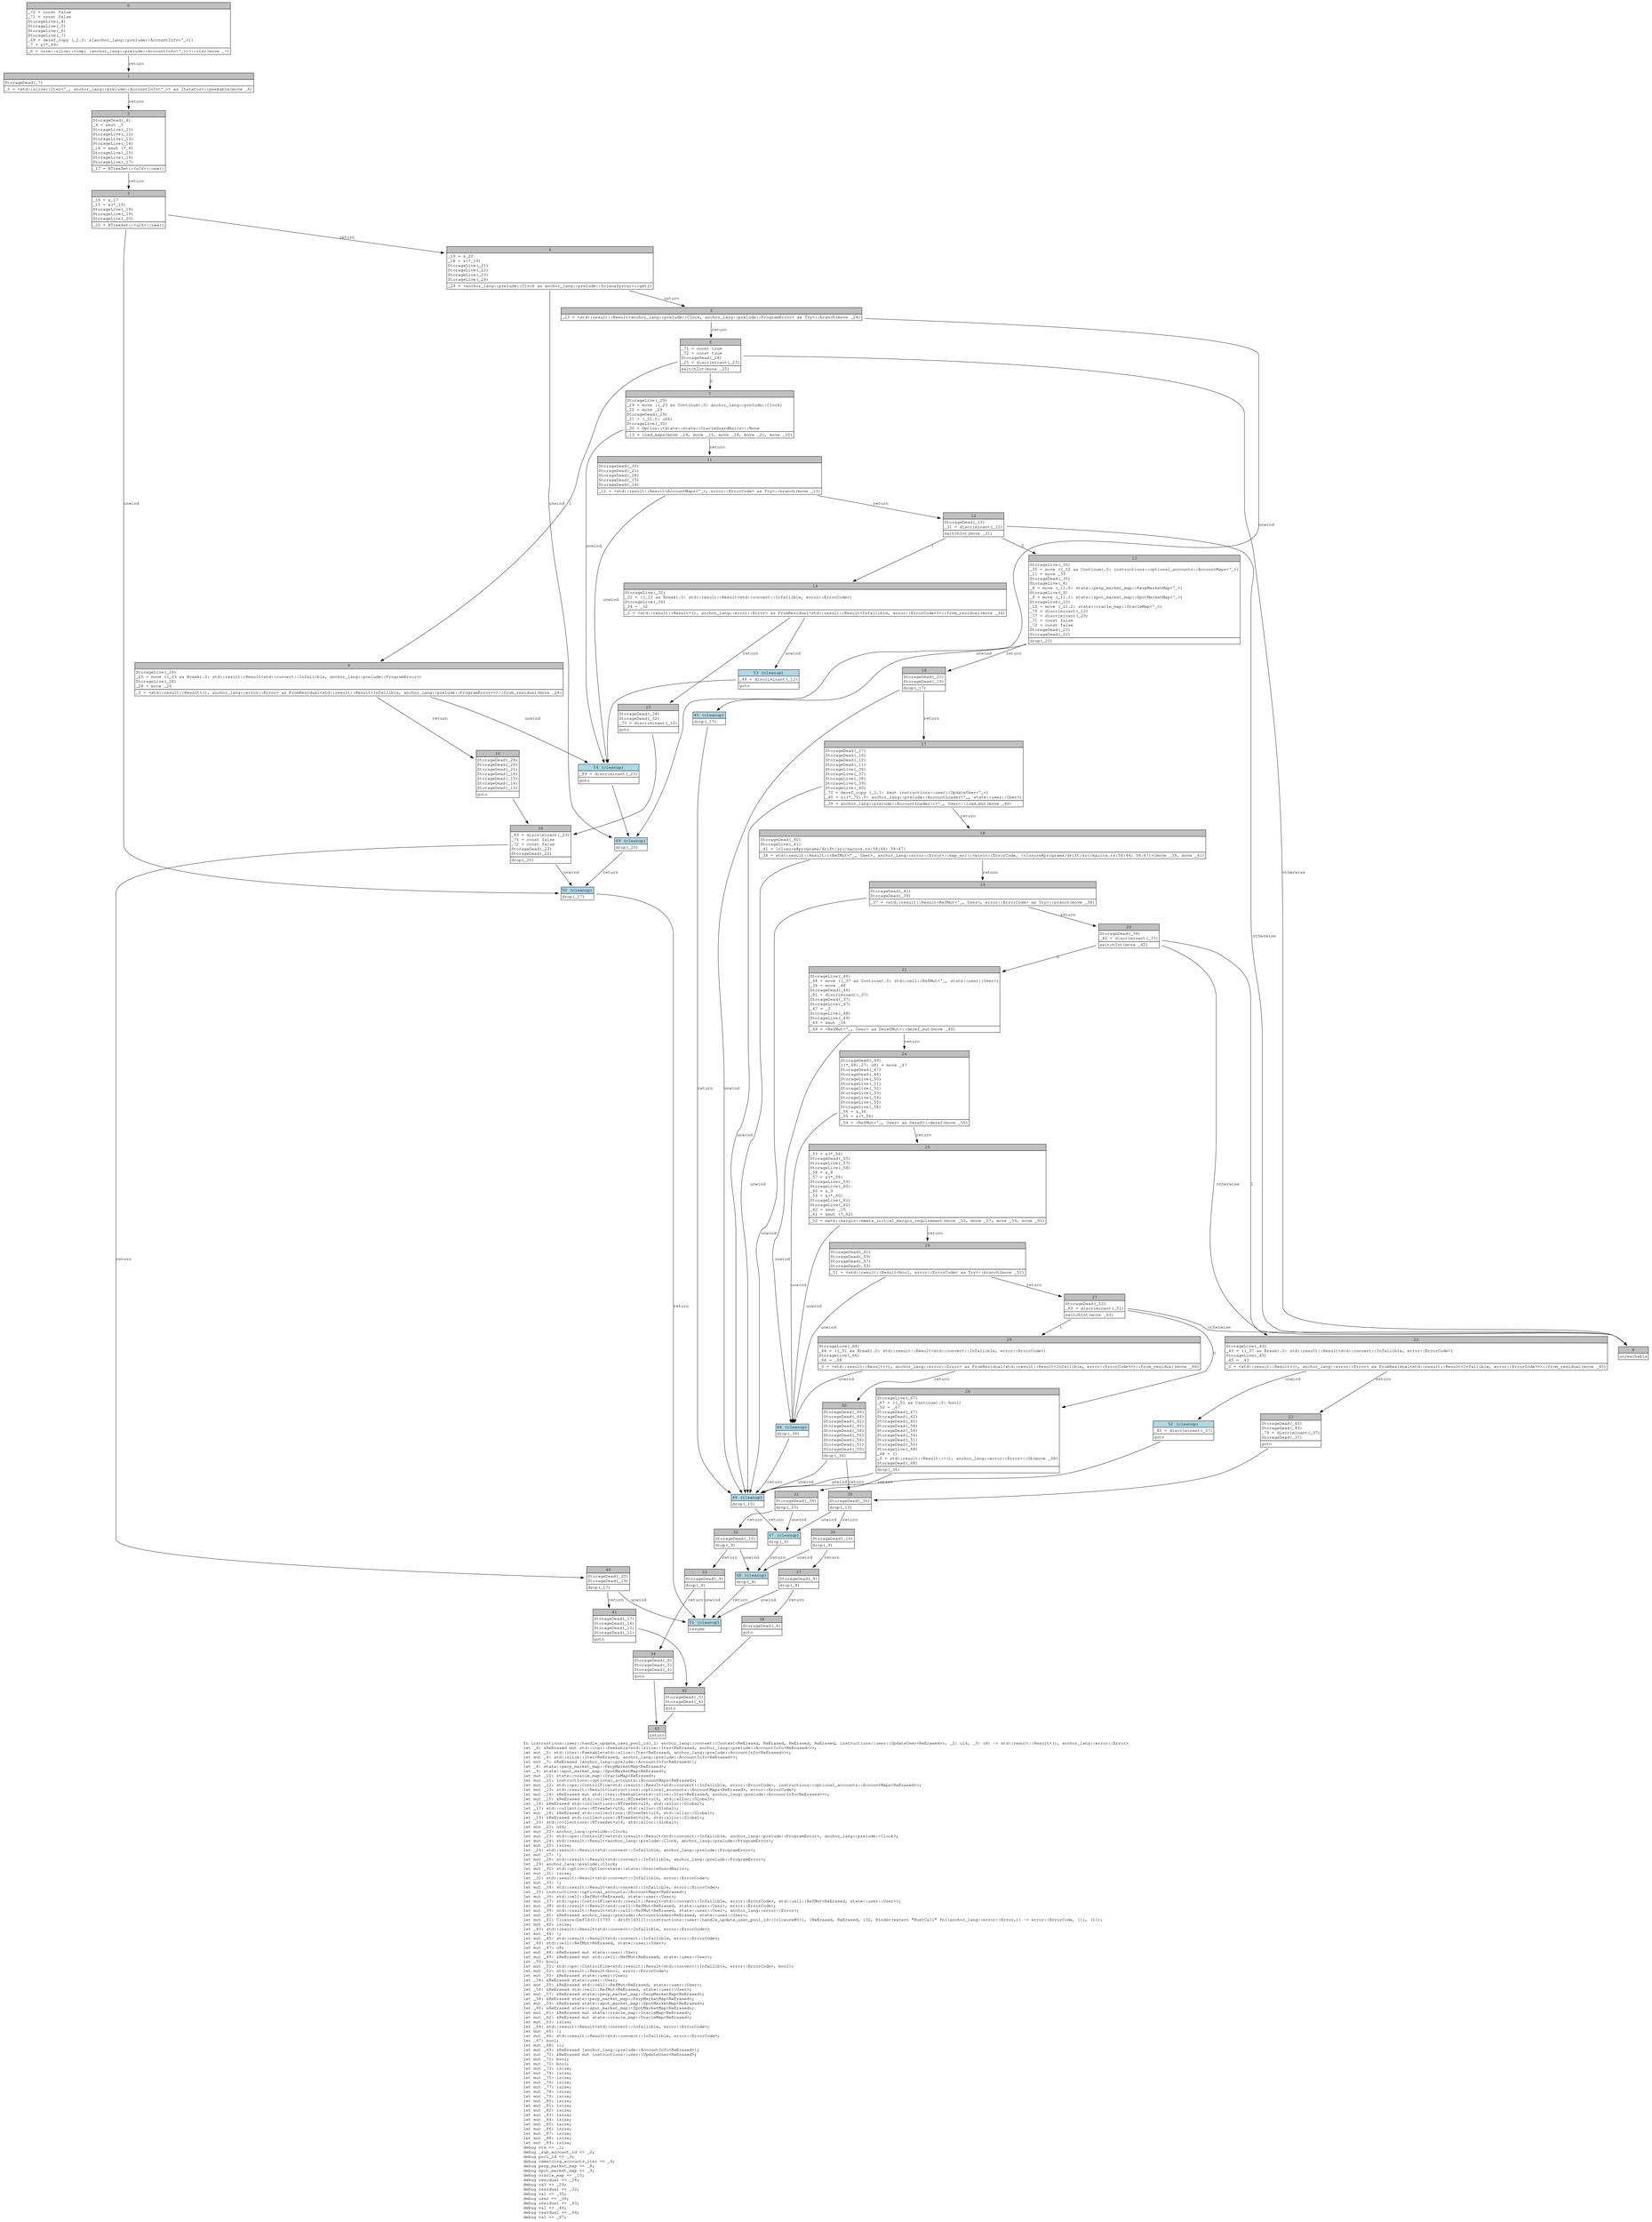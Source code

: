 digraph Mir_0_1721 {
    graph [fontname="Courier, monospace"];
    node [fontname="Courier, monospace"];
    edge [fontname="Courier, monospace"];
    label=<fn instructions::user::handle_update_user_pool_id(_1: anchor_lang::context::Context&lt;ReErased, ReErased, ReErased, ReErased, instructions::user::UpdateUser&lt;ReErased&gt;&gt;, _2: u16, _3: u8) -&gt; std::result::Result&lt;(), anchor_lang::error::Error&gt;<br align="left"/>let _4: &amp;ReErased mut std::iter::Peekable&lt;std::slice::Iter&lt;ReErased, anchor_lang::prelude::AccountInfo&lt;ReErased&gt;&gt;&gt;;<br align="left"/>let mut _5: std::iter::Peekable&lt;std::slice::Iter&lt;ReErased, anchor_lang::prelude::AccountInfo&lt;ReErased&gt;&gt;&gt;;<br align="left"/>let mut _6: std::slice::Iter&lt;ReErased, anchor_lang::prelude::AccountInfo&lt;ReErased&gt;&gt;;<br align="left"/>let mut _7: &amp;ReErased [anchor_lang::prelude::AccountInfo&lt;ReErased&gt;];<br align="left"/>let _8: state::perp_market_map::PerpMarketMap&lt;ReErased&gt;;<br align="left"/>let _9: state::spot_market_map::SpotMarketMap&lt;ReErased&gt;;<br align="left"/>let mut _10: state::oracle_map::OracleMap&lt;ReErased&gt;;<br align="left"/>let mut _11: instructions::optional_accounts::AccountMaps&lt;ReErased&gt;;<br align="left"/>let mut _12: std::ops::ControlFlow&lt;std::result::Result&lt;std::convert::Infallible, error::ErrorCode&gt;, instructions::optional_accounts::AccountMaps&lt;ReErased&gt;&gt;;<br align="left"/>let mut _13: std::result::Result&lt;instructions::optional_accounts::AccountMaps&lt;ReErased&gt;, error::ErrorCode&gt;;<br align="left"/>let mut _14: &amp;ReErased mut std::iter::Peekable&lt;std::slice::Iter&lt;ReErased, anchor_lang::prelude::AccountInfo&lt;ReErased&gt;&gt;&gt;;<br align="left"/>let mut _15: &amp;ReErased std::collections::BTreeSet&lt;u16, std::alloc::Global&gt;;<br align="left"/>let _16: &amp;ReErased std::collections::BTreeSet&lt;u16, std::alloc::Global&gt;;<br align="left"/>let _17: std::collections::BTreeSet&lt;u16, std::alloc::Global&gt;;<br align="left"/>let mut _18: &amp;ReErased std::collections::BTreeSet&lt;u16, std::alloc::Global&gt;;<br align="left"/>let _19: &amp;ReErased std::collections::BTreeSet&lt;u16, std::alloc::Global&gt;;<br align="left"/>let _20: std::collections::BTreeSet&lt;u16, std::alloc::Global&gt;;<br align="left"/>let mut _21: u64;<br align="left"/>let mut _22: anchor_lang::prelude::Clock;<br align="left"/>let mut _23: std::ops::ControlFlow&lt;std::result::Result&lt;std::convert::Infallible, anchor_lang::prelude::ProgramError&gt;, anchor_lang::prelude::Clock&gt;;<br align="left"/>let mut _24: std::result::Result&lt;anchor_lang::prelude::Clock, anchor_lang::prelude::ProgramError&gt;;<br align="left"/>let mut _25: isize;<br align="left"/>let _26: std::result::Result&lt;std::convert::Infallible, anchor_lang::prelude::ProgramError&gt;;<br align="left"/>let mut _27: !;<br align="left"/>let mut _28: std::result::Result&lt;std::convert::Infallible, anchor_lang::prelude::ProgramError&gt;;<br align="left"/>let _29: anchor_lang::prelude::Clock;<br align="left"/>let mut _30: std::option::Option&lt;state::state::OracleGuardRails&gt;;<br align="left"/>let mut _31: isize;<br align="left"/>let _32: std::result::Result&lt;std::convert::Infallible, error::ErrorCode&gt;;<br align="left"/>let mut _33: !;<br align="left"/>let mut _34: std::result::Result&lt;std::convert::Infallible, error::ErrorCode&gt;;<br align="left"/>let _35: instructions::optional_accounts::AccountMaps&lt;ReErased&gt;;<br align="left"/>let mut _36: std::cell::RefMut&lt;ReErased, state::user::User&gt;;<br align="left"/>let mut _37: std::ops::ControlFlow&lt;std::result::Result&lt;std::convert::Infallible, error::ErrorCode&gt;, std::cell::RefMut&lt;ReErased, state::user::User&gt;&gt;;<br align="left"/>let mut _38: std::result::Result&lt;std::cell::RefMut&lt;ReErased, state::user::User&gt;, error::ErrorCode&gt;;<br align="left"/>let mut _39: std::result::Result&lt;std::cell::RefMut&lt;ReErased, state::user::User&gt;, anchor_lang::error::Error&gt;;<br align="left"/>let mut _40: &amp;ReErased anchor_lang::prelude::AccountLoader&lt;ReErased, state::user::User&gt;;<br align="left"/>let mut _41: Closure(DefId(0:11793 ~ drift[d311]::instructions::user::handle_update_user_pool_id::{closure#0}), [ReErased, ReErased, i32, Binder(extern &quot;RustCall&quot; fn((anchor_lang::error::Error,)) -&gt; error::ErrorCode, []), ()]);<br align="left"/>let mut _42: isize;<br align="left"/>let _43: std::result::Result&lt;std::convert::Infallible, error::ErrorCode&gt;;<br align="left"/>let mut _44: !;<br align="left"/>let mut _45: std::result::Result&lt;std::convert::Infallible, error::ErrorCode&gt;;<br align="left"/>let _46: std::cell::RefMut&lt;ReErased, state::user::User&gt;;<br align="left"/>let mut _47: u8;<br align="left"/>let mut _48: &amp;ReErased mut state::user::User;<br align="left"/>let mut _49: &amp;ReErased mut std::cell::RefMut&lt;ReErased, state::user::User&gt;;<br align="left"/>let _50: bool;<br align="left"/>let mut _51: std::ops::ControlFlow&lt;std::result::Result&lt;std::convert::Infallible, error::ErrorCode&gt;, bool&gt;;<br align="left"/>let mut _52: std::result::Result&lt;bool, error::ErrorCode&gt;;<br align="left"/>let mut _53: &amp;ReErased state::user::User;<br align="left"/>let _54: &amp;ReErased state::user::User;<br align="left"/>let mut _55: &amp;ReErased std::cell::RefMut&lt;ReErased, state::user::User&gt;;<br align="left"/>let _56: &amp;ReErased std::cell::RefMut&lt;ReErased, state::user::User&gt;;<br align="left"/>let mut _57: &amp;ReErased state::perp_market_map::PerpMarketMap&lt;ReErased&gt;;<br align="left"/>let _58: &amp;ReErased state::perp_market_map::PerpMarketMap&lt;ReErased&gt;;<br align="left"/>let mut _59: &amp;ReErased state::spot_market_map::SpotMarketMap&lt;ReErased&gt;;<br align="left"/>let _60: &amp;ReErased state::spot_market_map::SpotMarketMap&lt;ReErased&gt;;<br align="left"/>let mut _61: &amp;ReErased mut state::oracle_map::OracleMap&lt;ReErased&gt;;<br align="left"/>let mut _62: &amp;ReErased mut state::oracle_map::OracleMap&lt;ReErased&gt;;<br align="left"/>let mut _63: isize;<br align="left"/>let _64: std::result::Result&lt;std::convert::Infallible, error::ErrorCode&gt;;<br align="left"/>let mut _65: !;<br align="left"/>let mut _66: std::result::Result&lt;std::convert::Infallible, error::ErrorCode&gt;;<br align="left"/>let _67: bool;<br align="left"/>let mut _68: ();<br align="left"/>let mut _69: &amp;ReErased [anchor_lang::prelude::AccountInfo&lt;ReErased&gt;];<br align="left"/>let mut _70: &amp;ReErased mut instructions::user::UpdateUser&lt;ReErased&gt;;<br align="left"/>let mut _71: bool;<br align="left"/>let mut _72: bool;<br align="left"/>let mut _73: isize;<br align="left"/>let mut _74: isize;<br align="left"/>let mut _75: isize;<br align="left"/>let mut _76: isize;<br align="left"/>let mut _77: isize;<br align="left"/>let mut _78: isize;<br align="left"/>let mut _79: isize;<br align="left"/>let mut _80: isize;<br align="left"/>let mut _81: isize;<br align="left"/>let mut _82: isize;<br align="left"/>let mut _83: isize;<br align="left"/>let mut _84: isize;<br align="left"/>let mut _85: isize;<br align="left"/>let mut _86: isize;<br align="left"/>let mut _87: isize;<br align="left"/>let mut _88: isize;<br align="left"/>let mut _89: isize;<br align="left"/>debug ctx =&gt; _1;<br align="left"/>debug _sub_account_id =&gt; _2;<br align="left"/>debug pool_id =&gt; _3;<br align="left"/>debug remaining_accounts_iter =&gt; _4;<br align="left"/>debug perp_market_map =&gt; _8;<br align="left"/>debug spot_market_map =&gt; _9;<br align="left"/>debug oracle_map =&gt; _10;<br align="left"/>debug residual =&gt; _26;<br align="left"/>debug val =&gt; _29;<br align="left"/>debug residual =&gt; _32;<br align="left"/>debug val =&gt; _35;<br align="left"/>debug user =&gt; _36;<br align="left"/>debug residual =&gt; _43;<br align="left"/>debug val =&gt; _46;<br align="left"/>debug residual =&gt; _64;<br align="left"/>debug val =&gt; _67;<br align="left"/>>;
    bb0__0_1721 [shape="none", label=<<table border="0" cellborder="1" cellspacing="0"><tr><td bgcolor="gray" align="center" colspan="1">0</td></tr><tr><td align="left" balign="left">_72 = const false<br/>_71 = const false<br/>StorageLive(_4)<br/>StorageLive(_5)<br/>StorageLive(_6)<br/>StorageLive(_7)<br/>_69 = deref_copy (_1.2: &amp;[anchor_lang::prelude::AccountInfo&lt;'_&gt;])<br/>_7 = &amp;(*_69)<br/></td></tr><tr><td align="left">_6 = core::slice::&lt;impl [anchor_lang::prelude::AccountInfo&lt;'_&gt;]&gt;::iter(move _7)</td></tr></table>>];
    bb1__0_1721 [shape="none", label=<<table border="0" cellborder="1" cellspacing="0"><tr><td bgcolor="gray" align="center" colspan="1">1</td></tr><tr><td align="left" balign="left">StorageDead(_7)<br/></td></tr><tr><td align="left">_5 = &lt;std::slice::Iter&lt;'_, anchor_lang::prelude::AccountInfo&lt;'_&gt;&gt; as Iterator&gt;::peekable(move _6)</td></tr></table>>];
    bb2__0_1721 [shape="none", label=<<table border="0" cellborder="1" cellspacing="0"><tr><td bgcolor="gray" align="center" colspan="1">2</td></tr><tr><td align="left" balign="left">StorageDead(_6)<br/>_4 = &amp;mut _5<br/>StorageLive(_11)<br/>StorageLive(_12)<br/>StorageLive(_13)<br/>StorageLive(_14)<br/>_14 = &amp;mut (*_4)<br/>StorageLive(_15)<br/>StorageLive(_16)<br/>StorageLive(_17)<br/></td></tr><tr><td align="left">_17 = BTreeSet::&lt;u16&gt;::new()</td></tr></table>>];
    bb3__0_1721 [shape="none", label=<<table border="0" cellborder="1" cellspacing="0"><tr><td bgcolor="gray" align="center" colspan="1">3</td></tr><tr><td align="left" balign="left">_16 = &amp;_17<br/>_15 = &amp;(*_16)<br/>StorageLive(_18)<br/>StorageLive(_19)<br/>StorageLive(_20)<br/></td></tr><tr><td align="left">_20 = BTreeSet::&lt;u16&gt;::new()</td></tr></table>>];
    bb4__0_1721 [shape="none", label=<<table border="0" cellborder="1" cellspacing="0"><tr><td bgcolor="gray" align="center" colspan="1">4</td></tr><tr><td align="left" balign="left">_19 = &amp;_20<br/>_18 = &amp;(*_19)<br/>StorageLive(_21)<br/>StorageLive(_22)<br/>StorageLive(_23)<br/>StorageLive(_24)<br/></td></tr><tr><td align="left">_24 = &lt;anchor_lang::prelude::Clock as anchor_lang::prelude::SolanaSysvar&gt;::get()</td></tr></table>>];
    bb5__0_1721 [shape="none", label=<<table border="0" cellborder="1" cellspacing="0"><tr><td bgcolor="gray" align="center" colspan="1">5</td></tr><tr><td align="left">_23 = &lt;std::result::Result&lt;anchor_lang::prelude::Clock, anchor_lang::prelude::ProgramError&gt; as Try&gt;::branch(move _24)</td></tr></table>>];
    bb6__0_1721 [shape="none", label=<<table border="0" cellborder="1" cellspacing="0"><tr><td bgcolor="gray" align="center" colspan="1">6</td></tr><tr><td align="left" balign="left">_71 = const true<br/>_72 = const true<br/>StorageDead(_24)<br/>_25 = discriminant(_23)<br/></td></tr><tr><td align="left">switchInt(move _25)</td></tr></table>>];
    bb7__0_1721 [shape="none", label=<<table border="0" cellborder="1" cellspacing="0"><tr><td bgcolor="gray" align="center" colspan="1">7</td></tr><tr><td align="left" balign="left">StorageLive(_29)<br/>_29 = move ((_23 as Continue).0: anchor_lang::prelude::Clock)<br/>_22 = move _29<br/>StorageDead(_29)<br/>_21 = (_22.0: u64)<br/>StorageLive(_30)<br/>_30 = Option::&lt;state::state::OracleGuardRails&gt;::None<br/></td></tr><tr><td align="left">_13 = load_maps(move _14, move _15, move _18, move _21, move _30)</td></tr></table>>];
    bb8__0_1721 [shape="none", label=<<table border="0" cellborder="1" cellspacing="0"><tr><td bgcolor="gray" align="center" colspan="1">8</td></tr><tr><td align="left">unreachable</td></tr></table>>];
    bb9__0_1721 [shape="none", label=<<table border="0" cellborder="1" cellspacing="0"><tr><td bgcolor="gray" align="center" colspan="1">9</td></tr><tr><td align="left" balign="left">StorageLive(_26)<br/>_26 = move ((_23 as Break).0: std::result::Result&lt;std::convert::Infallible, anchor_lang::prelude::ProgramError&gt;)<br/>StorageLive(_28)<br/>_28 = move _26<br/></td></tr><tr><td align="left">_0 = &lt;std::result::Result&lt;(), anchor_lang::error::Error&gt; as FromResidual&lt;std::result::Result&lt;Infallible, anchor_lang::prelude::ProgramError&gt;&gt;&gt;::from_residual(move _28)</td></tr></table>>];
    bb10__0_1721 [shape="none", label=<<table border="0" cellborder="1" cellspacing="0"><tr><td bgcolor="gray" align="center" colspan="1">10</td></tr><tr><td align="left" balign="left">StorageDead(_28)<br/>StorageDead(_26)<br/>StorageDead(_21)<br/>StorageDead(_18)<br/>StorageDead(_15)<br/>StorageDead(_14)<br/>StorageDead(_13)<br/></td></tr><tr><td align="left">goto</td></tr></table>>];
    bb11__0_1721 [shape="none", label=<<table border="0" cellborder="1" cellspacing="0"><tr><td bgcolor="gray" align="center" colspan="1">11</td></tr><tr><td align="left" balign="left">StorageDead(_30)<br/>StorageDead(_21)<br/>StorageDead(_18)<br/>StorageDead(_15)<br/>StorageDead(_14)<br/></td></tr><tr><td align="left">_12 = &lt;std::result::Result&lt;AccountMaps&lt;'_&gt;, error::ErrorCode&gt; as Try&gt;::branch(move _13)</td></tr></table>>];
    bb12__0_1721 [shape="none", label=<<table border="0" cellborder="1" cellspacing="0"><tr><td bgcolor="gray" align="center" colspan="1">12</td></tr><tr><td align="left" balign="left">StorageDead(_13)<br/>_31 = discriminant(_12)<br/></td></tr><tr><td align="left">switchInt(move _31)</td></tr></table>>];
    bb13__0_1721 [shape="none", label=<<table border="0" cellborder="1" cellspacing="0"><tr><td bgcolor="gray" align="center" colspan="1">13</td></tr><tr><td align="left" balign="left">StorageLive(_35)<br/>_35 = move ((_12 as Continue).0: instructions::optional_accounts::AccountMaps&lt;'_&gt;)<br/>_11 = move _35<br/>StorageDead(_35)<br/>StorageLive(_8)<br/>_8 = move (_11.0: state::perp_market_map::PerpMarketMap&lt;'_&gt;)<br/>StorageLive(_9)<br/>_9 = move (_11.1: state::spot_market_map::SpotMarketMap&lt;'_&gt;)<br/>StorageLive(_10)<br/>_10 = move (_11.2: state::oracle_map::OracleMap&lt;'_&gt;)<br/>_75 = discriminant(_12)<br/>_77 = discriminant(_23)<br/>_71 = const false<br/>_72 = const false<br/>StorageDead(_23)<br/>StorageDead(_22)<br/></td></tr><tr><td align="left">drop(_20)</td></tr></table>>];
    bb14__0_1721 [shape="none", label=<<table border="0" cellborder="1" cellspacing="0"><tr><td bgcolor="gray" align="center" colspan="1">14</td></tr><tr><td align="left" balign="left">StorageLive(_32)<br/>_32 = ((_12 as Break).0: std::result::Result&lt;std::convert::Infallible, error::ErrorCode&gt;)<br/>StorageLive(_34)<br/>_34 = _32<br/></td></tr><tr><td align="left">_0 = &lt;std::result::Result&lt;(), anchor_lang::error::Error&gt; as FromResidual&lt;std::result::Result&lt;Infallible, error::ErrorCode&gt;&gt;&gt;::from_residual(move _34)</td></tr></table>>];
    bb15__0_1721 [shape="none", label=<<table border="0" cellborder="1" cellspacing="0"><tr><td bgcolor="gray" align="center" colspan="1">15</td></tr><tr><td align="left" balign="left">StorageDead(_34)<br/>StorageDead(_32)<br/>_73 = discriminant(_12)<br/></td></tr><tr><td align="left">goto</td></tr></table>>];
    bb16__0_1721 [shape="none", label=<<table border="0" cellborder="1" cellspacing="0"><tr><td bgcolor="gray" align="center" colspan="1">16</td></tr><tr><td align="left" balign="left">StorageDead(_20)<br/>StorageDead(_19)<br/></td></tr><tr><td align="left">drop(_17)</td></tr></table>>];
    bb17__0_1721 [shape="none", label=<<table border="0" cellborder="1" cellspacing="0"><tr><td bgcolor="gray" align="center" colspan="1">17</td></tr><tr><td align="left" balign="left">StorageDead(_17)<br/>StorageDead(_16)<br/>StorageDead(_12)<br/>StorageDead(_11)<br/>StorageLive(_36)<br/>StorageLive(_37)<br/>StorageLive(_38)<br/>StorageLive(_39)<br/>StorageLive(_40)<br/>_70 = deref_copy (_1.1: &amp;mut instructions::user::UpdateUser&lt;'_&gt;)<br/>_40 = &amp;((*_70).0: anchor_lang::prelude::AccountLoader&lt;'_, state::user::User&gt;)<br/></td></tr><tr><td align="left">_39 = anchor_lang::prelude::AccountLoader::&lt;'_, User&gt;::load_mut(move _40)</td></tr></table>>];
    bb18__0_1721 [shape="none", label=<<table border="0" cellborder="1" cellspacing="0"><tr><td bgcolor="gray" align="center" colspan="1">18</td></tr><tr><td align="left" balign="left">StorageDead(_40)<br/>StorageLive(_41)<br/>_41 = {closure@programs/drift/src/macros.rs:58:44: 58:47}<br/></td></tr><tr><td align="left">_38 = std::result::Result::&lt;RefMut&lt;'_, User&gt;, anchor_lang::error::Error&gt;::map_err::&lt;error::ErrorCode, {closure@programs/drift/src/macros.rs:58:44: 58:47}&gt;(move _39, move _41)</td></tr></table>>];
    bb19__0_1721 [shape="none", label=<<table border="0" cellborder="1" cellspacing="0"><tr><td bgcolor="gray" align="center" colspan="1">19</td></tr><tr><td align="left" balign="left">StorageDead(_41)<br/>StorageDead(_39)<br/></td></tr><tr><td align="left">_37 = &lt;std::result::Result&lt;RefMut&lt;'_, User&gt;, error::ErrorCode&gt; as Try&gt;::branch(move _38)</td></tr></table>>];
    bb20__0_1721 [shape="none", label=<<table border="0" cellborder="1" cellspacing="0"><tr><td bgcolor="gray" align="center" colspan="1">20</td></tr><tr><td align="left" balign="left">StorageDead(_38)<br/>_42 = discriminant(_37)<br/></td></tr><tr><td align="left">switchInt(move _42)</td></tr></table>>];
    bb21__0_1721 [shape="none", label=<<table border="0" cellborder="1" cellspacing="0"><tr><td bgcolor="gray" align="center" colspan="1">21</td></tr><tr><td align="left" balign="left">StorageLive(_46)<br/>_46 = move ((_37 as Continue).0: std::cell::RefMut&lt;'_, state::user::User&gt;)<br/>_36 = move _46<br/>StorageDead(_46)<br/>_81 = discriminant(_37)<br/>StorageDead(_37)<br/>StorageLive(_47)<br/>_47 = _3<br/>StorageLive(_48)<br/>StorageLive(_49)<br/>_49 = &amp;mut _36<br/></td></tr><tr><td align="left">_48 = &lt;RefMut&lt;'_, User&gt; as DerefMut&gt;::deref_mut(move _49)</td></tr></table>>];
    bb22__0_1721 [shape="none", label=<<table border="0" cellborder="1" cellspacing="0"><tr><td bgcolor="gray" align="center" colspan="1">22</td></tr><tr><td align="left" balign="left">StorageLive(_43)<br/>_43 = ((_37 as Break).0: std::result::Result&lt;std::convert::Infallible, error::ErrorCode&gt;)<br/>StorageLive(_45)<br/>_45 = _43<br/></td></tr><tr><td align="left">_0 = &lt;std::result::Result&lt;(), anchor_lang::error::Error&gt; as FromResidual&lt;std::result::Result&lt;Infallible, error::ErrorCode&gt;&gt;&gt;::from_residual(move _45)</td></tr></table>>];
    bb23__0_1721 [shape="none", label=<<table border="0" cellborder="1" cellspacing="0"><tr><td bgcolor="gray" align="center" colspan="1">23</td></tr><tr><td align="left" balign="left">StorageDead(_45)<br/>StorageDead(_43)<br/>_79 = discriminant(_37)<br/>StorageDead(_37)<br/></td></tr><tr><td align="left">goto</td></tr></table>>];
    bb24__0_1721 [shape="none", label=<<table border="0" cellborder="1" cellspacing="0"><tr><td bgcolor="gray" align="center" colspan="1">24</td></tr><tr><td align="left" balign="left">StorageDead(_49)<br/>((*_48).27: u8) = move _47<br/>StorageDead(_47)<br/>StorageDead(_48)<br/>StorageLive(_50)<br/>StorageLive(_51)<br/>StorageLive(_52)<br/>StorageLive(_53)<br/>StorageLive(_54)<br/>StorageLive(_55)<br/>StorageLive(_56)<br/>_56 = &amp;_36<br/>_55 = &amp;(*_56)<br/></td></tr><tr><td align="left">_54 = &lt;RefMut&lt;'_, User&gt; as Deref&gt;::deref(move _55)</td></tr></table>>];
    bb25__0_1721 [shape="none", label=<<table border="0" cellborder="1" cellspacing="0"><tr><td bgcolor="gray" align="center" colspan="1">25</td></tr><tr><td align="left" balign="left">_53 = &amp;(*_54)<br/>StorageDead(_55)<br/>StorageLive(_57)<br/>StorageLive(_58)<br/>_58 = &amp;_8<br/>_57 = &amp;(*_58)<br/>StorageLive(_59)<br/>StorageLive(_60)<br/>_60 = &amp;_9<br/>_59 = &amp;(*_60)<br/>StorageLive(_61)<br/>StorageLive(_62)<br/>_62 = &amp;mut _10<br/>_61 = &amp;mut (*_62)<br/></td></tr><tr><td align="left">_52 = math::margin::meets_initial_margin_requirement(move _53, move _57, move _59, move _61)</td></tr></table>>];
    bb26__0_1721 [shape="none", label=<<table border="0" cellborder="1" cellspacing="0"><tr><td bgcolor="gray" align="center" colspan="1">26</td></tr><tr><td align="left" balign="left">StorageDead(_61)<br/>StorageDead(_59)<br/>StorageDead(_57)<br/>StorageDead(_53)<br/></td></tr><tr><td align="left">_51 = &lt;std::result::Result&lt;bool, error::ErrorCode&gt; as Try&gt;::branch(move _52)</td></tr></table>>];
    bb27__0_1721 [shape="none", label=<<table border="0" cellborder="1" cellspacing="0"><tr><td bgcolor="gray" align="center" colspan="1">27</td></tr><tr><td align="left" balign="left">StorageDead(_52)<br/>_63 = discriminant(_51)<br/></td></tr><tr><td align="left">switchInt(move _63)</td></tr></table>>];
    bb28__0_1721 [shape="none", label=<<table border="0" cellborder="1" cellspacing="0"><tr><td bgcolor="gray" align="center" colspan="1">28</td></tr><tr><td align="left" balign="left">StorageLive(_67)<br/>_67 = ((_51 as Continue).0: bool)<br/>_50 = _67<br/>StorageDead(_67)<br/>StorageDead(_62)<br/>StorageDead(_60)<br/>StorageDead(_58)<br/>StorageDead(_56)<br/>StorageDead(_54)<br/>StorageDead(_51)<br/>StorageDead(_50)<br/>StorageLive(_68)<br/>_68 = ()<br/>_0 = std::result::Result::&lt;(), anchor_lang::error::Error&gt;::Ok(move _68)<br/>StorageDead(_68)<br/></td></tr><tr><td align="left">drop(_36)</td></tr></table>>];
    bb29__0_1721 [shape="none", label=<<table border="0" cellborder="1" cellspacing="0"><tr><td bgcolor="gray" align="center" colspan="1">29</td></tr><tr><td align="left" balign="left">StorageLive(_64)<br/>_64 = ((_51 as Break).0: std::result::Result&lt;std::convert::Infallible, error::ErrorCode&gt;)<br/>StorageLive(_66)<br/>_66 = _64<br/></td></tr><tr><td align="left">_0 = &lt;std::result::Result&lt;(), anchor_lang::error::Error&gt; as FromResidual&lt;std::result::Result&lt;Infallible, error::ErrorCode&gt;&gt;&gt;::from_residual(move _66)</td></tr></table>>];
    bb30__0_1721 [shape="none", label=<<table border="0" cellborder="1" cellspacing="0"><tr><td bgcolor="gray" align="center" colspan="1">30</td></tr><tr><td align="left" balign="left">StorageDead(_66)<br/>StorageDead(_64)<br/>StorageDead(_62)<br/>StorageDead(_60)<br/>StorageDead(_58)<br/>StorageDead(_56)<br/>StorageDead(_54)<br/>StorageDead(_51)<br/>StorageDead(_50)<br/></td></tr><tr><td align="left">drop(_36)</td></tr></table>>];
    bb31__0_1721 [shape="none", label=<<table border="0" cellborder="1" cellspacing="0"><tr><td bgcolor="gray" align="center" colspan="1">31</td></tr><tr><td align="left" balign="left">StorageDead(_36)<br/></td></tr><tr><td align="left">drop(_10)</td></tr></table>>];
    bb32__0_1721 [shape="none", label=<<table border="0" cellborder="1" cellspacing="0"><tr><td bgcolor="gray" align="center" colspan="1">32</td></tr><tr><td align="left" balign="left">StorageDead(_10)<br/></td></tr><tr><td align="left">drop(_9)</td></tr></table>>];
    bb33__0_1721 [shape="none", label=<<table border="0" cellborder="1" cellspacing="0"><tr><td bgcolor="gray" align="center" colspan="1">33</td></tr><tr><td align="left" balign="left">StorageDead(_9)<br/></td></tr><tr><td align="left">drop(_8)</td></tr></table>>];
    bb34__0_1721 [shape="none", label=<<table border="0" cellborder="1" cellspacing="0"><tr><td bgcolor="gray" align="center" colspan="1">34</td></tr><tr><td align="left" balign="left">StorageDead(_8)<br/>StorageDead(_5)<br/>StorageDead(_4)<br/></td></tr><tr><td align="left">goto</td></tr></table>>];
    bb35__0_1721 [shape="none", label=<<table border="0" cellborder="1" cellspacing="0"><tr><td bgcolor="gray" align="center" colspan="1">35</td></tr><tr><td align="left" balign="left">StorageDead(_36)<br/></td></tr><tr><td align="left">drop(_10)</td></tr></table>>];
    bb36__0_1721 [shape="none", label=<<table border="0" cellborder="1" cellspacing="0"><tr><td bgcolor="gray" align="center" colspan="1">36</td></tr><tr><td align="left" balign="left">StorageDead(_10)<br/></td></tr><tr><td align="left">drop(_9)</td></tr></table>>];
    bb37__0_1721 [shape="none", label=<<table border="0" cellborder="1" cellspacing="0"><tr><td bgcolor="gray" align="center" colspan="1">37</td></tr><tr><td align="left" balign="left">StorageDead(_9)<br/></td></tr><tr><td align="left">drop(_8)</td></tr></table>>];
    bb38__0_1721 [shape="none", label=<<table border="0" cellborder="1" cellspacing="0"><tr><td bgcolor="gray" align="center" colspan="1">38</td></tr><tr><td align="left" balign="left">StorageDead(_8)<br/></td></tr><tr><td align="left">goto</td></tr></table>>];
    bb39__0_1721 [shape="none", label=<<table border="0" cellborder="1" cellspacing="0"><tr><td bgcolor="gray" align="center" colspan="1">39</td></tr><tr><td align="left" balign="left">_83 = discriminant(_23)<br/>_71 = const false<br/>_72 = const false<br/>StorageDead(_23)<br/>StorageDead(_22)<br/></td></tr><tr><td align="left">drop(_20)</td></tr></table>>];
    bb40__0_1721 [shape="none", label=<<table border="0" cellborder="1" cellspacing="0"><tr><td bgcolor="gray" align="center" colspan="1">40</td></tr><tr><td align="left" balign="left">StorageDead(_20)<br/>StorageDead(_19)<br/></td></tr><tr><td align="left">drop(_17)</td></tr></table>>];
    bb41__0_1721 [shape="none", label=<<table border="0" cellborder="1" cellspacing="0"><tr><td bgcolor="gray" align="center" colspan="1">41</td></tr><tr><td align="left" balign="left">StorageDead(_17)<br/>StorageDead(_16)<br/>StorageDead(_12)<br/>StorageDead(_11)<br/></td></tr><tr><td align="left">goto</td></tr></table>>];
    bb42__0_1721 [shape="none", label=<<table border="0" cellborder="1" cellspacing="0"><tr><td bgcolor="gray" align="center" colspan="1">42</td></tr><tr><td align="left" balign="left">StorageDead(_5)<br/>StorageDead(_4)<br/></td></tr><tr><td align="left">goto</td></tr></table>>];
    bb43__0_1721 [shape="none", label=<<table border="0" cellborder="1" cellspacing="0"><tr><td bgcolor="gray" align="center" colspan="1">43</td></tr><tr><td align="left">return</td></tr></table>>];
    bb44__0_1721 [shape="none", label=<<table border="0" cellborder="1" cellspacing="0"><tr><td bgcolor="lightblue" align="center" colspan="1">44 (cleanup)</td></tr><tr><td align="left">drop(_36)</td></tr></table>>];
    bb45__0_1721 [shape="none", label=<<table border="0" cellborder="1" cellspacing="0"><tr><td bgcolor="lightblue" align="center" colspan="1">45 (cleanup)</td></tr><tr><td align="left">drop(_17)</td></tr></table>>];
    bb46__0_1721 [shape="none", label=<<table border="0" cellborder="1" cellspacing="0"><tr><td bgcolor="lightblue" align="center" colspan="1">46 (cleanup)</td></tr><tr><td align="left">drop(_10)</td></tr></table>>];
    bb47__0_1721 [shape="none", label=<<table border="0" cellborder="1" cellspacing="0"><tr><td bgcolor="lightblue" align="center" colspan="1">47 (cleanup)</td></tr><tr><td align="left">drop(_9)</td></tr></table>>];
    bb48__0_1721 [shape="none", label=<<table border="0" cellborder="1" cellspacing="0"><tr><td bgcolor="lightblue" align="center" colspan="1">48 (cleanup)</td></tr><tr><td align="left">drop(_8)</td></tr></table>>];
    bb49__0_1721 [shape="none", label=<<table border="0" cellborder="1" cellspacing="0"><tr><td bgcolor="lightblue" align="center" colspan="1">49 (cleanup)</td></tr><tr><td align="left">drop(_20)</td></tr></table>>];
    bb50__0_1721 [shape="none", label=<<table border="0" cellborder="1" cellspacing="0"><tr><td bgcolor="lightblue" align="center" colspan="1">50 (cleanup)</td></tr><tr><td align="left">drop(_17)</td></tr></table>>];
    bb51__0_1721 [shape="none", label=<<table border="0" cellborder="1" cellspacing="0"><tr><td bgcolor="lightblue" align="center" colspan="1">51 (cleanup)</td></tr><tr><td align="left">resume</td></tr></table>>];
    bb52__0_1721 [shape="none", label=<<table border="0" cellborder="1" cellspacing="0"><tr><td bgcolor="lightblue" align="center" colspan="1">52 (cleanup)</td></tr><tr><td align="left" balign="left">_85 = discriminant(_37)<br/></td></tr><tr><td align="left">goto</td></tr></table>>];
    bb53__0_1721 [shape="none", label=<<table border="0" cellborder="1" cellspacing="0"><tr><td bgcolor="lightblue" align="center" colspan="1">53 (cleanup)</td></tr><tr><td align="left" balign="left">_88 = discriminant(_12)<br/></td></tr><tr><td align="left">goto</td></tr></table>>];
    bb54__0_1721 [shape="none", label=<<table border="0" cellborder="1" cellspacing="0"><tr><td bgcolor="lightblue" align="center" colspan="1">54 (cleanup)</td></tr><tr><td align="left" balign="left">_89 = discriminant(_23)<br/></td></tr><tr><td align="left">goto</td></tr></table>>];
    bb0__0_1721 -> bb1__0_1721 [label="return"];
    bb1__0_1721 -> bb2__0_1721 [label="return"];
    bb2__0_1721 -> bb3__0_1721 [label="return"];
    bb3__0_1721 -> bb4__0_1721 [label="return"];
    bb3__0_1721 -> bb50__0_1721 [label="unwind"];
    bb4__0_1721 -> bb5__0_1721 [label="return"];
    bb4__0_1721 -> bb49__0_1721 [label="unwind"];
    bb5__0_1721 -> bb6__0_1721 [label="return"];
    bb5__0_1721 -> bb49__0_1721 [label="unwind"];
    bb6__0_1721 -> bb7__0_1721 [label="0"];
    bb6__0_1721 -> bb9__0_1721 [label="1"];
    bb6__0_1721 -> bb8__0_1721 [label="otherwise"];
    bb7__0_1721 -> bb11__0_1721 [label="return"];
    bb7__0_1721 -> bb54__0_1721 [label="unwind"];
    bb9__0_1721 -> bb10__0_1721 [label="return"];
    bb9__0_1721 -> bb54__0_1721 [label="unwind"];
    bb10__0_1721 -> bb39__0_1721 [label=""];
    bb11__0_1721 -> bb12__0_1721 [label="return"];
    bb11__0_1721 -> bb54__0_1721 [label="unwind"];
    bb12__0_1721 -> bb13__0_1721 [label="0"];
    bb12__0_1721 -> bb14__0_1721 [label="1"];
    bb12__0_1721 -> bb8__0_1721 [label="otherwise"];
    bb13__0_1721 -> bb16__0_1721 [label="return"];
    bb13__0_1721 -> bb45__0_1721 [label="unwind"];
    bb14__0_1721 -> bb15__0_1721 [label="return"];
    bb14__0_1721 -> bb53__0_1721 [label="unwind"];
    bb15__0_1721 -> bb39__0_1721 [label=""];
    bb16__0_1721 -> bb17__0_1721 [label="return"];
    bb16__0_1721 -> bb46__0_1721 [label="unwind"];
    bb17__0_1721 -> bb18__0_1721 [label="return"];
    bb17__0_1721 -> bb46__0_1721 [label="unwind"];
    bb18__0_1721 -> bb19__0_1721 [label="return"];
    bb18__0_1721 -> bb46__0_1721 [label="unwind"];
    bb19__0_1721 -> bb20__0_1721 [label="return"];
    bb19__0_1721 -> bb46__0_1721 [label="unwind"];
    bb20__0_1721 -> bb21__0_1721 [label="0"];
    bb20__0_1721 -> bb22__0_1721 [label="1"];
    bb20__0_1721 -> bb8__0_1721 [label="otherwise"];
    bb21__0_1721 -> bb24__0_1721 [label="return"];
    bb21__0_1721 -> bb44__0_1721 [label="unwind"];
    bb22__0_1721 -> bb23__0_1721 [label="return"];
    bb22__0_1721 -> bb52__0_1721 [label="unwind"];
    bb23__0_1721 -> bb35__0_1721 [label=""];
    bb24__0_1721 -> bb25__0_1721 [label="return"];
    bb24__0_1721 -> bb44__0_1721 [label="unwind"];
    bb25__0_1721 -> bb26__0_1721 [label="return"];
    bb25__0_1721 -> bb44__0_1721 [label="unwind"];
    bb26__0_1721 -> bb27__0_1721 [label="return"];
    bb26__0_1721 -> bb44__0_1721 [label="unwind"];
    bb27__0_1721 -> bb28__0_1721 [label="0"];
    bb27__0_1721 -> bb29__0_1721 [label="1"];
    bb27__0_1721 -> bb8__0_1721 [label="otherwise"];
    bb28__0_1721 -> bb31__0_1721 [label="return"];
    bb28__0_1721 -> bb46__0_1721 [label="unwind"];
    bb29__0_1721 -> bb30__0_1721 [label="return"];
    bb29__0_1721 -> bb44__0_1721 [label="unwind"];
    bb30__0_1721 -> bb35__0_1721 [label="return"];
    bb30__0_1721 -> bb46__0_1721 [label="unwind"];
    bb31__0_1721 -> bb32__0_1721 [label="return"];
    bb31__0_1721 -> bb47__0_1721 [label="unwind"];
    bb32__0_1721 -> bb33__0_1721 [label="return"];
    bb32__0_1721 -> bb48__0_1721 [label="unwind"];
    bb33__0_1721 -> bb34__0_1721 [label="return"];
    bb33__0_1721 -> bb51__0_1721 [label="unwind"];
    bb34__0_1721 -> bb43__0_1721 [label=""];
    bb35__0_1721 -> bb36__0_1721 [label="return"];
    bb35__0_1721 -> bb47__0_1721 [label="unwind"];
    bb36__0_1721 -> bb37__0_1721 [label="return"];
    bb36__0_1721 -> bb48__0_1721 [label="unwind"];
    bb37__0_1721 -> bb38__0_1721 [label="return"];
    bb37__0_1721 -> bb51__0_1721 [label="unwind"];
    bb38__0_1721 -> bb42__0_1721 [label=""];
    bb39__0_1721 -> bb40__0_1721 [label="return"];
    bb39__0_1721 -> bb50__0_1721 [label="unwind"];
    bb40__0_1721 -> bb41__0_1721 [label="return"];
    bb40__0_1721 -> bb51__0_1721 [label="unwind"];
    bb41__0_1721 -> bb42__0_1721 [label=""];
    bb42__0_1721 -> bb43__0_1721 [label=""];
    bb44__0_1721 -> bb46__0_1721 [label="return"];
    bb45__0_1721 -> bb46__0_1721 [label="return"];
    bb46__0_1721 -> bb47__0_1721 [label="return"];
    bb47__0_1721 -> bb48__0_1721 [label="return"];
    bb48__0_1721 -> bb51__0_1721 [label="return"];
    bb49__0_1721 -> bb50__0_1721 [label="return"];
    bb50__0_1721 -> bb51__0_1721 [label="return"];
    bb52__0_1721 -> bb46__0_1721 [label=""];
    bb53__0_1721 -> bb54__0_1721 [label=""];
    bb54__0_1721 -> bb49__0_1721 [label=""];
}
